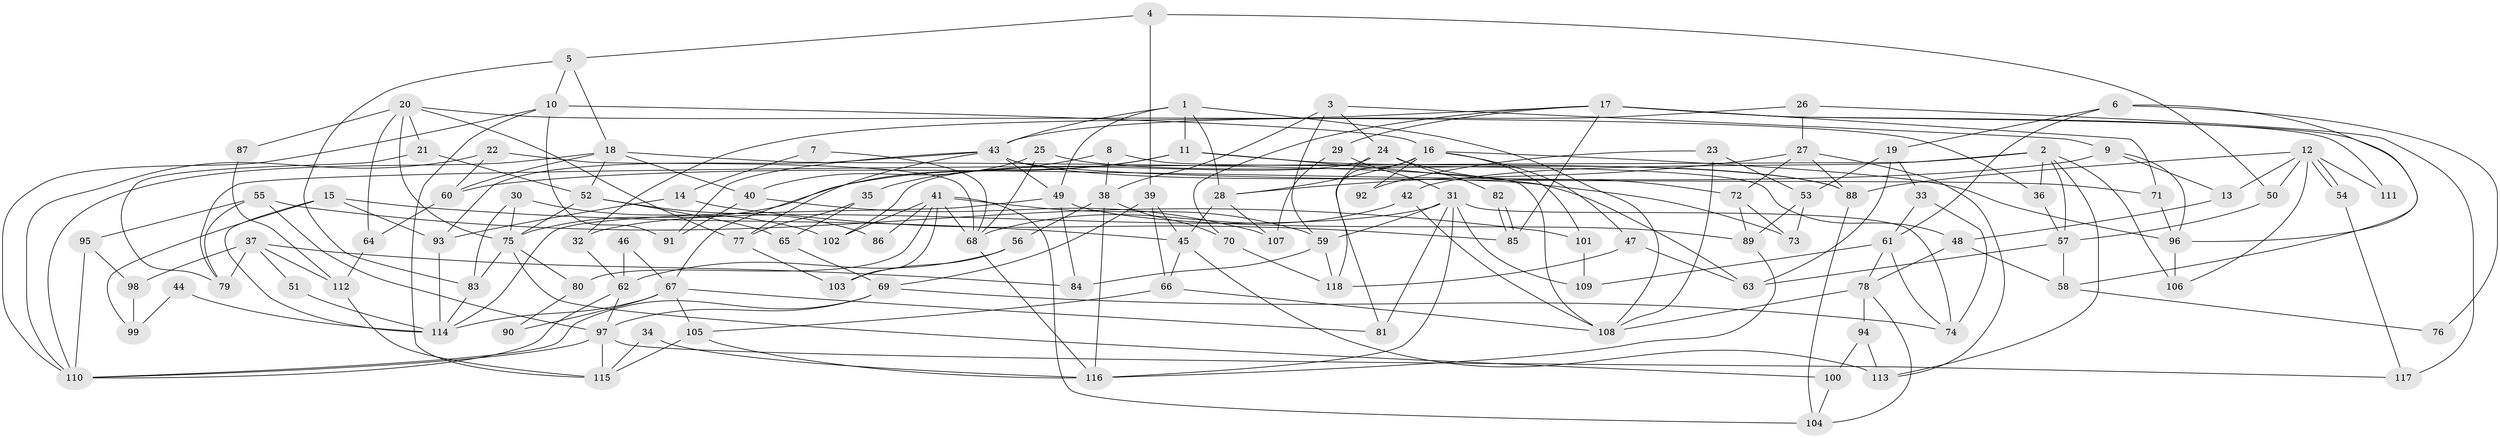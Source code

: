 // Generated by graph-tools (version 1.1) at 2025/50/03/09/25 03:50:09]
// undirected, 118 vertices, 236 edges
graph export_dot {
graph [start="1"]
  node [color=gray90,style=filled];
  1;
  2;
  3;
  4;
  5;
  6;
  7;
  8;
  9;
  10;
  11;
  12;
  13;
  14;
  15;
  16;
  17;
  18;
  19;
  20;
  21;
  22;
  23;
  24;
  25;
  26;
  27;
  28;
  29;
  30;
  31;
  32;
  33;
  34;
  35;
  36;
  37;
  38;
  39;
  40;
  41;
  42;
  43;
  44;
  45;
  46;
  47;
  48;
  49;
  50;
  51;
  52;
  53;
  54;
  55;
  56;
  57;
  58;
  59;
  60;
  61;
  62;
  63;
  64;
  65;
  66;
  67;
  68;
  69;
  70;
  71;
  72;
  73;
  74;
  75;
  76;
  77;
  78;
  79;
  80;
  81;
  82;
  83;
  84;
  85;
  86;
  87;
  88;
  89;
  90;
  91;
  92;
  93;
  94;
  95;
  96;
  97;
  98;
  99;
  100;
  101;
  102;
  103;
  104;
  105;
  106;
  107;
  108;
  109;
  110;
  111;
  112;
  113;
  114;
  115;
  116;
  117;
  118;
  1 -- 108;
  1 -- 43;
  1 -- 11;
  1 -- 28;
  1 -- 49;
  2 -- 36;
  2 -- 113;
  2 -- 42;
  2 -- 57;
  2 -- 79;
  2 -- 106;
  3 -- 9;
  3 -- 59;
  3 -- 24;
  3 -- 38;
  4 -- 50;
  4 -- 39;
  4 -- 5;
  5 -- 18;
  5 -- 10;
  5 -- 83;
  6 -- 96;
  6 -- 61;
  6 -- 19;
  6 -- 76;
  7 -- 68;
  7 -- 14;
  8 -- 38;
  8 -- 67;
  8 -- 48;
  9 -- 13;
  9 -- 96;
  9 -- 60;
  10 -- 115;
  10 -- 16;
  10 -- 91;
  10 -- 110;
  11 -- 75;
  11 -- 35;
  11 -- 63;
  11 -- 88;
  12 -- 88;
  12 -- 54;
  12 -- 54;
  12 -- 13;
  12 -- 50;
  12 -- 106;
  12 -- 111;
  13 -- 48;
  14 -- 93;
  14 -- 85;
  15 -- 114;
  15 -- 45;
  15 -- 93;
  15 -- 99;
  16 -- 96;
  16 -- 28;
  16 -- 47;
  16 -- 92;
  16 -- 101;
  16 -- 118;
  17 -- 32;
  17 -- 58;
  17 -- 29;
  17 -- 70;
  17 -- 71;
  17 -- 85;
  17 -- 111;
  18 -- 60;
  18 -- 52;
  18 -- 40;
  18 -- 108;
  18 -- 110;
  19 -- 63;
  19 -- 33;
  19 -- 53;
  20 -- 64;
  20 -- 75;
  20 -- 21;
  20 -- 36;
  20 -- 77;
  20 -- 87;
  21 -- 52;
  21 -- 79;
  22 -- 110;
  22 -- 68;
  22 -- 60;
  23 -- 108;
  23 -- 53;
  23 -- 92;
  24 -- 102;
  24 -- 72;
  24 -- 81;
  24 -- 82;
  25 -- 40;
  25 -- 88;
  25 -- 68;
  26 -- 43;
  26 -- 27;
  26 -- 117;
  27 -- 28;
  27 -- 72;
  27 -- 88;
  27 -- 113;
  28 -- 45;
  28 -- 107;
  29 -- 107;
  29 -- 31;
  30 -- 75;
  30 -- 83;
  30 -- 102;
  31 -- 116;
  31 -- 32;
  31 -- 59;
  31 -- 74;
  31 -- 81;
  31 -- 109;
  32 -- 62;
  33 -- 74;
  33 -- 61;
  34 -- 116;
  34 -- 115;
  35 -- 77;
  35 -- 65;
  36 -- 57;
  37 -- 79;
  37 -- 84;
  37 -- 51;
  37 -- 98;
  37 -- 112;
  38 -- 56;
  38 -- 70;
  38 -- 116;
  39 -- 69;
  39 -- 66;
  39 -- 45;
  40 -- 91;
  40 -- 107;
  41 -- 68;
  41 -- 59;
  41 -- 80;
  41 -- 86;
  41 -- 102;
  41 -- 103;
  41 -- 104;
  42 -- 108;
  42 -- 68;
  43 -- 49;
  43 -- 93;
  43 -- 71;
  43 -- 73;
  43 -- 77;
  43 -- 91;
  44 -- 114;
  44 -- 99;
  45 -- 66;
  45 -- 113;
  46 -- 62;
  46 -- 67;
  47 -- 118;
  47 -- 63;
  48 -- 78;
  48 -- 58;
  49 -- 89;
  49 -- 84;
  49 -- 114;
  50 -- 57;
  51 -- 114;
  52 -- 75;
  52 -- 65;
  52 -- 86;
  53 -- 73;
  53 -- 89;
  54 -- 117;
  55 -- 101;
  55 -- 79;
  55 -- 95;
  55 -- 97;
  56 -- 103;
  56 -- 62;
  57 -- 63;
  57 -- 58;
  58 -- 76;
  59 -- 118;
  59 -- 84;
  60 -- 64;
  61 -- 74;
  61 -- 78;
  61 -- 109;
  62 -- 110;
  62 -- 97;
  64 -- 112;
  65 -- 69;
  66 -- 108;
  66 -- 105;
  67 -- 81;
  67 -- 105;
  67 -- 90;
  67 -- 114;
  68 -- 116;
  69 -- 97;
  69 -- 110;
  69 -- 74;
  70 -- 118;
  71 -- 96;
  72 -- 89;
  72 -- 73;
  75 -- 83;
  75 -- 100;
  75 -- 80;
  77 -- 103;
  78 -- 104;
  78 -- 94;
  78 -- 108;
  80 -- 90;
  82 -- 85;
  82 -- 85;
  83 -- 114;
  87 -- 112;
  88 -- 104;
  89 -- 116;
  93 -- 114;
  94 -- 113;
  94 -- 100;
  95 -- 110;
  95 -- 98;
  96 -- 106;
  97 -- 110;
  97 -- 115;
  97 -- 117;
  98 -- 99;
  100 -- 104;
  101 -- 109;
  105 -- 116;
  105 -- 115;
  112 -- 115;
}
